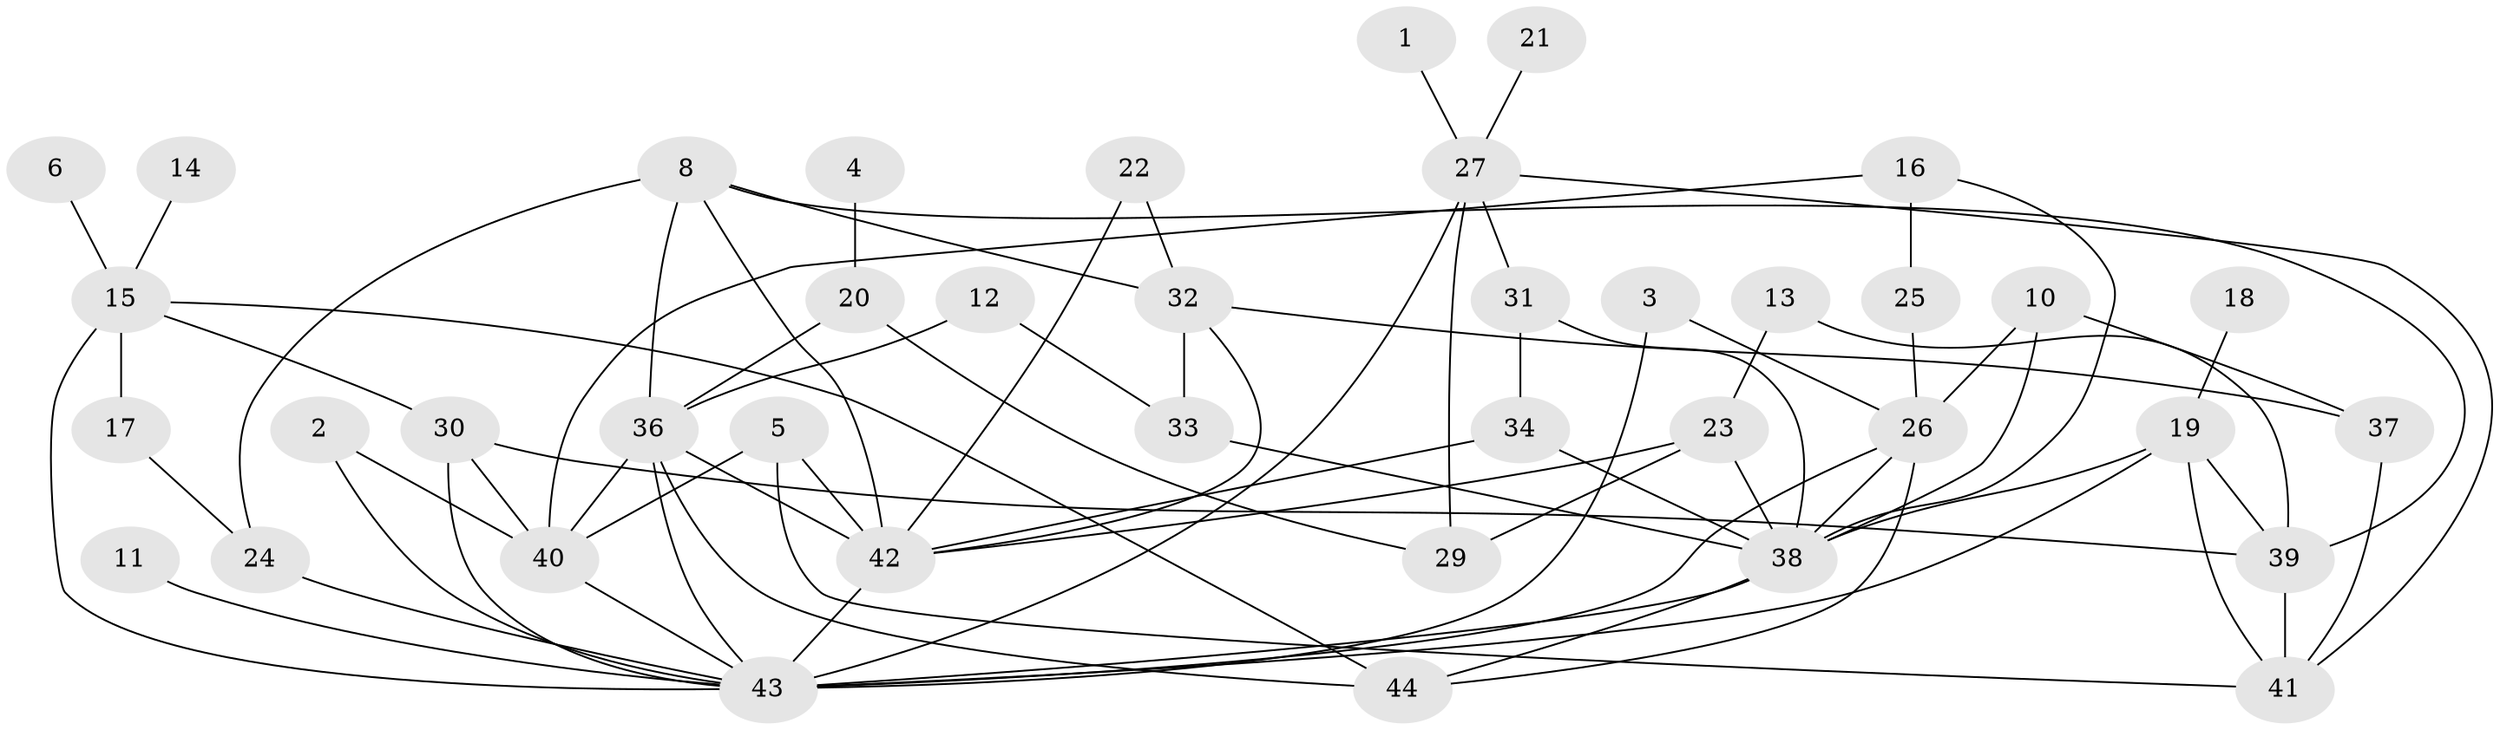 // original degree distribution, {1: 0.18181818181818182, 4: 0.14772727272727273, 2: 0.2840909090909091, 3: 0.19318181818181818, 5: 0.07954545454545454, 0: 0.045454545454545456, 7: 0.022727272727272728, 6: 0.03409090909090909, 8: 0.011363636363636364}
// Generated by graph-tools (version 1.1) at 2025/25/03/09/25 03:25:16]
// undirected, 40 vertices, 75 edges
graph export_dot {
graph [start="1"]
  node [color=gray90,style=filled];
  1;
  2;
  3;
  4;
  5;
  6;
  8;
  10;
  11;
  12;
  13;
  14;
  15;
  16;
  17;
  18;
  19;
  20;
  21;
  22;
  23;
  24;
  25;
  26;
  27;
  29;
  30;
  31;
  32;
  33;
  34;
  36;
  37;
  38;
  39;
  40;
  41;
  42;
  43;
  44;
  1 -- 27 [weight=1.0];
  2 -- 40 [weight=1.0];
  2 -- 43 [weight=1.0];
  3 -- 26 [weight=1.0];
  3 -- 43 [weight=1.0];
  4 -- 20 [weight=1.0];
  5 -- 40 [weight=1.0];
  5 -- 41 [weight=1.0];
  5 -- 42 [weight=1.0];
  6 -- 15 [weight=1.0];
  8 -- 24 [weight=1.0];
  8 -- 32 [weight=1.0];
  8 -- 36 [weight=1.0];
  8 -- 39 [weight=1.0];
  8 -- 42 [weight=1.0];
  10 -- 26 [weight=2.0];
  10 -- 37 [weight=2.0];
  10 -- 38 [weight=1.0];
  11 -- 43 [weight=1.0];
  12 -- 33 [weight=1.0];
  12 -- 36 [weight=1.0];
  13 -- 23 [weight=1.0];
  13 -- 39 [weight=1.0];
  14 -- 15 [weight=1.0];
  15 -- 17 [weight=1.0];
  15 -- 30 [weight=1.0];
  15 -- 43 [weight=1.0];
  15 -- 44 [weight=1.0];
  16 -- 25 [weight=1.0];
  16 -- 38 [weight=1.0];
  16 -- 40 [weight=1.0];
  17 -- 24 [weight=1.0];
  18 -- 19 [weight=1.0];
  19 -- 38 [weight=1.0];
  19 -- 39 [weight=1.0];
  19 -- 41 [weight=1.0];
  19 -- 43 [weight=2.0];
  20 -- 29 [weight=1.0];
  20 -- 36 [weight=1.0];
  21 -- 27 [weight=1.0];
  22 -- 32 [weight=1.0];
  22 -- 42 [weight=1.0];
  23 -- 29 [weight=1.0];
  23 -- 38 [weight=1.0];
  23 -- 42 [weight=1.0];
  24 -- 43 [weight=1.0];
  25 -- 26 [weight=1.0];
  26 -- 38 [weight=1.0];
  26 -- 43 [weight=1.0];
  26 -- 44 [weight=1.0];
  27 -- 29 [weight=1.0];
  27 -- 31 [weight=1.0];
  27 -- 41 [weight=1.0];
  27 -- 43 [weight=1.0];
  30 -- 39 [weight=1.0];
  30 -- 40 [weight=1.0];
  30 -- 43 [weight=1.0];
  31 -- 34 [weight=1.0];
  31 -- 38 [weight=1.0];
  32 -- 33 [weight=1.0];
  32 -- 37 [weight=1.0];
  32 -- 42 [weight=1.0];
  33 -- 38 [weight=1.0];
  34 -- 38 [weight=1.0];
  34 -- 42 [weight=1.0];
  36 -- 40 [weight=1.0];
  36 -- 42 [weight=1.0];
  36 -- 43 [weight=1.0];
  36 -- 44 [weight=1.0];
  37 -- 41 [weight=1.0];
  38 -- 43 [weight=1.0];
  38 -- 44 [weight=1.0];
  39 -- 41 [weight=1.0];
  40 -- 43 [weight=1.0];
  42 -- 43 [weight=1.0];
}

